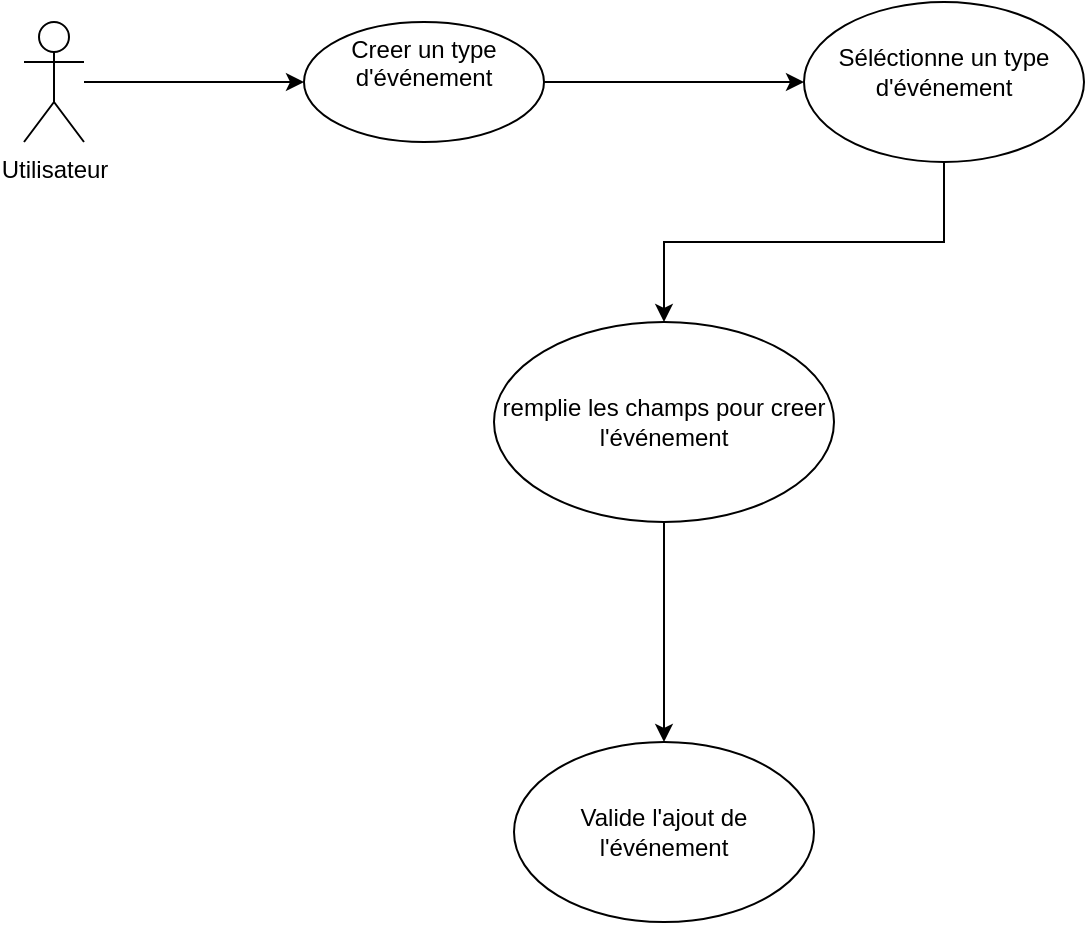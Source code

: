 <mxfile version="15.5.4" type="embed"><diagram id="23iRSUPoRavnBvh4doch" name="Page-1"><mxGraphModel dx="784" dy="329" grid="1" gridSize="10" guides="1" tooltips="1" connect="1" arrows="1" fold="1" page="1" pageScale="1" pageWidth="827" pageHeight="1169" math="0" shadow="0"><root><mxCell id="0"/><mxCell id="1" parent="0"/><mxCell id="10" value="" style="edgeStyle=orthogonalEdgeStyle;rounded=0;orthogonalLoop=1;jettySize=auto;html=1;" edge="1" parent="1" source="2" target="9"><mxGeometry relative="1" as="geometry"/></mxCell><mxCell id="2" value="Utilisateur" style="shape=umlActor;verticalLabelPosition=bottom;verticalAlign=top;html=1;outlineConnect=0;" vertex="1" parent="1"><mxGeometry x="110" y="70" width="30" height="60" as="geometry"/></mxCell><mxCell id="5" style="edgeStyle=orthogonalEdgeStyle;rounded=0;orthogonalLoop=1;jettySize=auto;html=1;" edge="1" parent="1" source="3" target="6"><mxGeometry relative="1" as="geometry"><mxPoint x="430" y="340" as="targetPoint"/></mxGeometry></mxCell><mxCell id="3" value="&lt;br&gt;Séléctionne un type d'événement" style="ellipse;whiteSpace=wrap;html=1;verticalAlign=top;" vertex="1" parent="1"><mxGeometry x="500" y="60" width="140" height="80" as="geometry"/></mxCell><mxCell id="8" value="" style="edgeStyle=orthogonalEdgeStyle;rounded=0;orthogonalLoop=1;jettySize=auto;html=1;" edge="1" parent="1" source="6" target="7"><mxGeometry relative="1" as="geometry"/></mxCell><mxCell id="6" value="remplie les champs pour creer l'événement" style="ellipse;whiteSpace=wrap;html=1;" vertex="1" parent="1"><mxGeometry x="345" y="220" width="170" height="100" as="geometry"/></mxCell><mxCell id="7" value="Valide l'ajout de l'événement" style="ellipse;whiteSpace=wrap;html=1;" vertex="1" parent="1"><mxGeometry x="355" y="430" width="150" height="90" as="geometry"/></mxCell><mxCell id="11" style="edgeStyle=orthogonalEdgeStyle;rounded=0;orthogonalLoop=1;jettySize=auto;html=1;entryX=0;entryY=0.5;entryDx=0;entryDy=0;" edge="1" parent="1" source="9" target="3"><mxGeometry relative="1" as="geometry"/></mxCell><mxCell id="9" value="Creer un type d'événement" style="ellipse;whiteSpace=wrap;html=1;verticalAlign=top;" vertex="1" parent="1"><mxGeometry x="250" y="70" width="120" height="60" as="geometry"/></mxCell></root></mxGraphModel></diagram></mxfile>